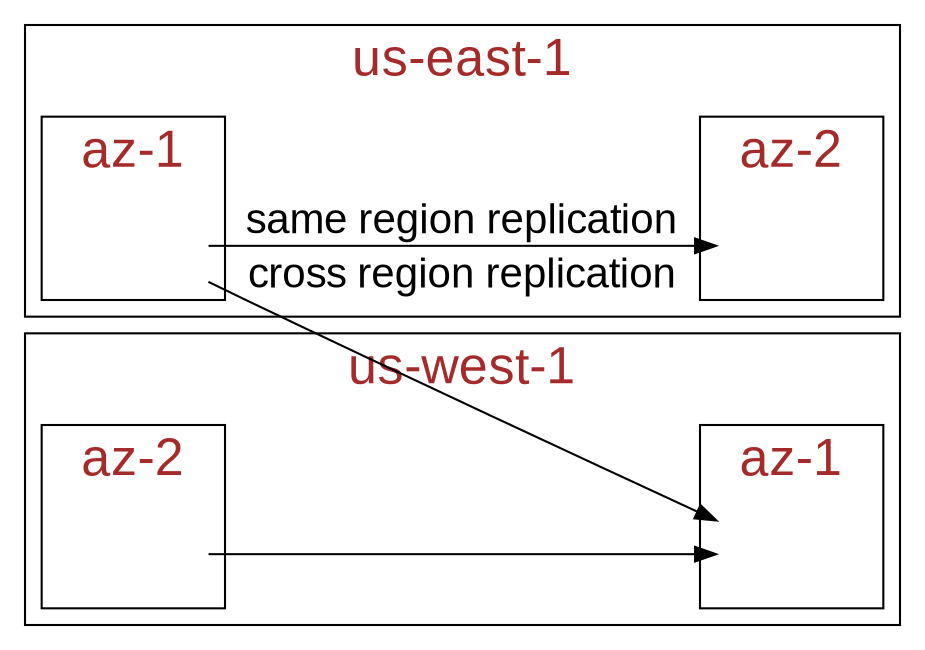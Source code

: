 digraph G {
	rankdir = LR
	graph[fontname=Arial, fontcolor=brown, fontsize=25]
	edge[fontname=Arial, fontsize=20]
	node[shape=none,width=1]

    a -> b [label="same region replication"]
    a -> c [label="cross region replication"]
    d -> c

    subgraph cluster_0 {
    subgraph cluster_01 {
        a[image="s3-bucket.png",label=""]
        label = "az-1"
    }
    subgraph cluster_02 {
        b[image="s3-bucket.png",label=""]
        label = "az-2"
    }
    label = "us-east-1"
    }
    subgraph cluster_1 {
    subgraph cluster_04 {
        d[image="s3-bucket.png",label=""]
        label = "az-2"
    }
    subgraph cluster_03 {
        c[image="s3-bucket.png",label=""]
        label = "az-1"
    }
    label = "us-west-1"
    }

}